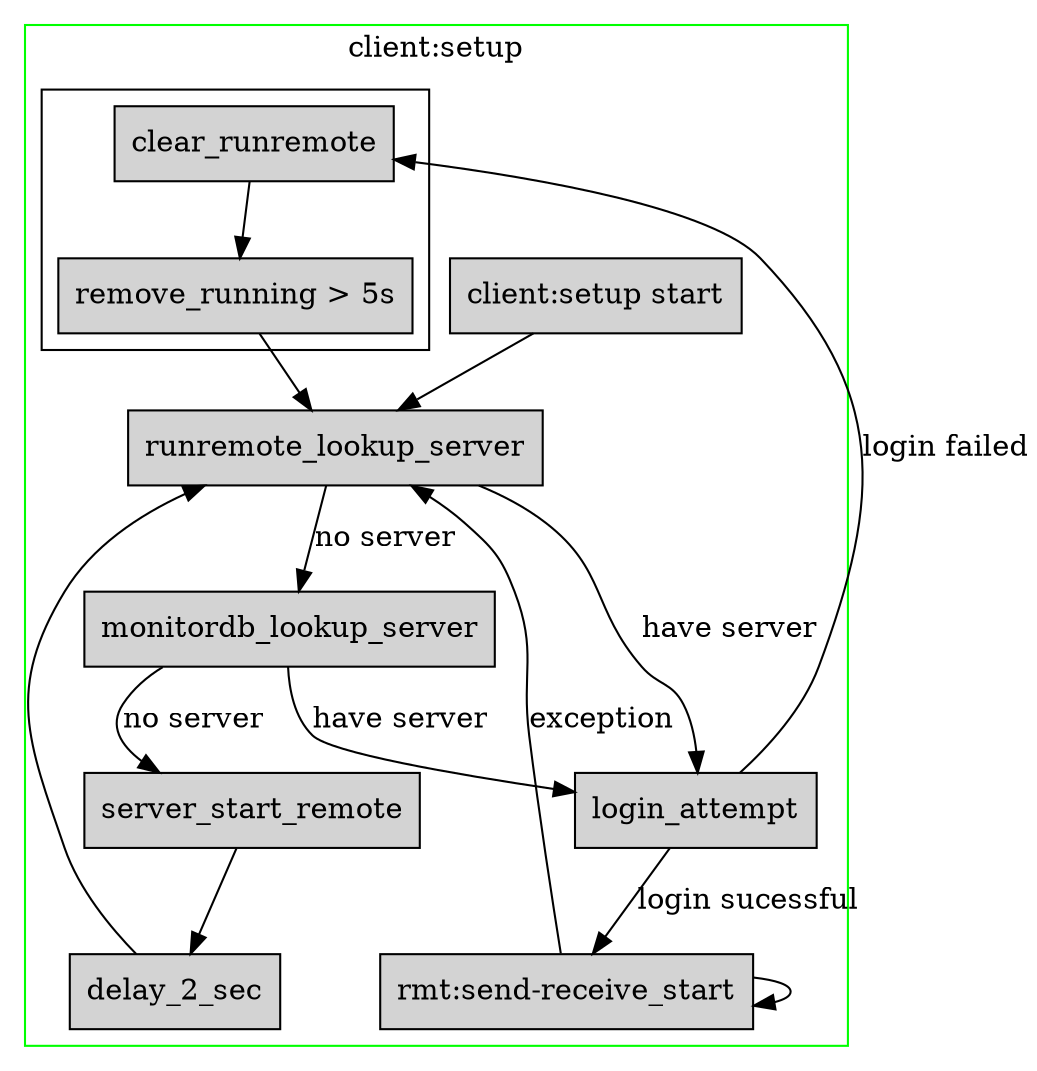 digraph G {

    // put client after server so server_start node is visible
    //
    subgraph cluster_2 {
        node [style=filled,shape=box];
	
	"client:setup start"     -> runremote_lookup_server;
	runremote_lookup_server  -> login_attempt [label="have server"];
	runremote_lookup_server  -> monitordb_lookup_server [label="no server"];

	monitordb_lookup_server  -> login_attempt [label="have server"];
	monitordb_lookup_server  -> server_start_remote [label="no server"];

	server_start_remote      -> delay_2_sec;
	delay_2_sec              -> runremote_lookup_server;

	login_attempt            -> "rmt:send-receive_start" [label="login sucessful"];
	"rmt:send-receive_start" -> "rmt:send-receive_start";

	"rmt:send-receive_start" -> runremote_lookup_server [label=exception];
	login_attempt            -> clear_runremote [label="login failed"];

	"remove_running > 5s"    -> runremote_lookup_server;

	subgraph cluster_3 {
		node [style=filled];
		clear_runremote          -> "remove_running > 5s";
	}

        label = "client:setup";
        color=green;
    }

}